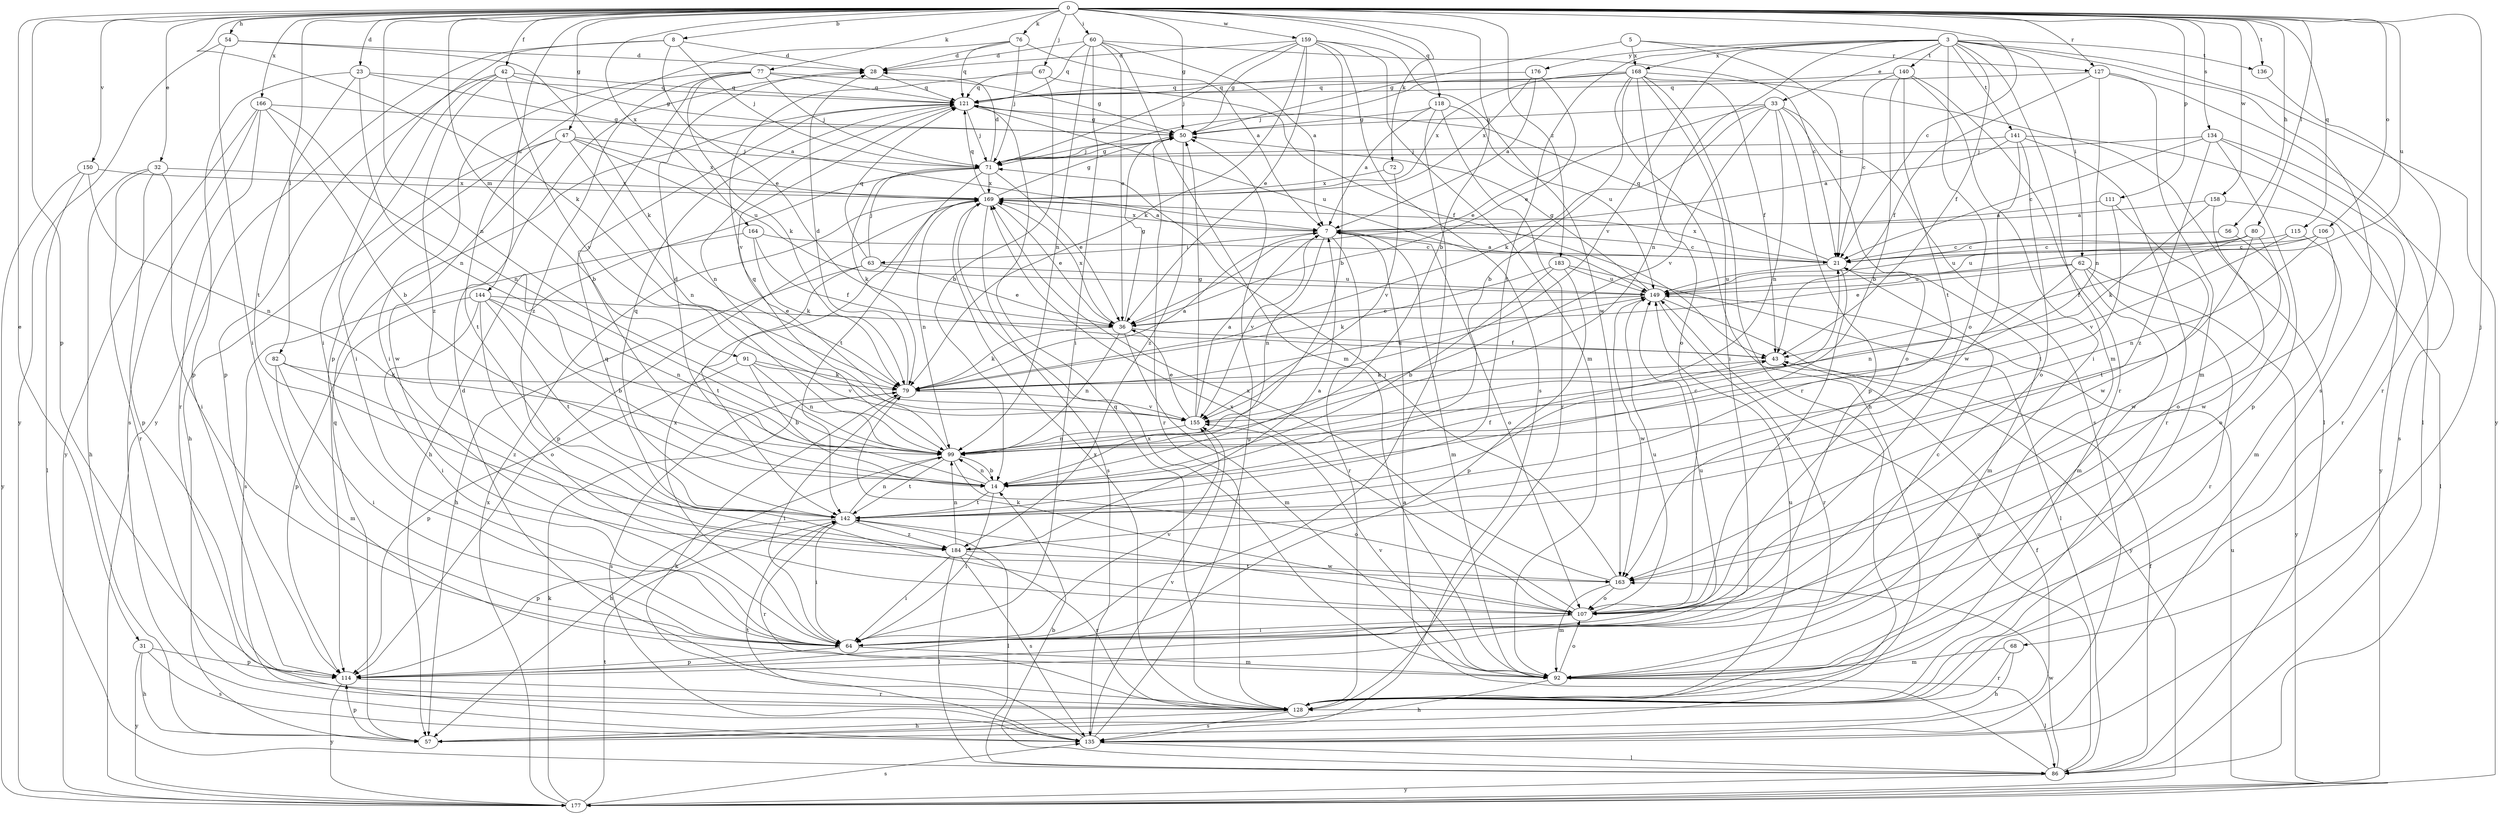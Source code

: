 strict digraph  {
0;
3;
5;
7;
8;
14;
21;
23;
28;
31;
32;
33;
36;
42;
43;
47;
50;
54;
56;
57;
60;
62;
63;
64;
67;
68;
71;
72;
76;
77;
79;
80;
82;
86;
91;
92;
99;
106;
107;
111;
114;
115;
118;
121;
127;
128;
134;
135;
136;
140;
141;
142;
144;
149;
150;
155;
158;
159;
163;
164;
166;
168;
169;
176;
177;
183;
184;
0 -> 8  [label=b];
0 -> 14  [label=b];
0 -> 21  [label=c];
0 -> 23  [label=d];
0 -> 31  [label=e];
0 -> 32  [label=e];
0 -> 42  [label=f];
0 -> 47  [label=g];
0 -> 50  [label=g];
0 -> 54  [label=h];
0 -> 56  [label=h];
0 -> 60  [label=i];
0 -> 67  [label=j];
0 -> 68  [label=j];
0 -> 72  [label=k];
0 -> 76  [label=k];
0 -> 77  [label=k];
0 -> 79  [label=k];
0 -> 80  [label=l];
0 -> 82  [label=l];
0 -> 91  [label=m];
0 -> 99  [label=n];
0 -> 106  [label=o];
0 -> 111  [label=p];
0 -> 114  [label=p];
0 -> 115  [label=q];
0 -> 118  [label=q];
0 -> 127  [label=r];
0 -> 134  [label=s];
0 -> 136  [label=t];
0 -> 144  [label=u];
0 -> 149  [label=u];
0 -> 150  [label=v];
0 -> 158  [label=w];
0 -> 159  [label=w];
0 -> 164  [label=x];
0 -> 166  [label=x];
0 -> 183  [label=z];
3 -> 33  [label=e];
3 -> 43  [label=f];
3 -> 62  [label=i];
3 -> 92  [label=m];
3 -> 99  [label=n];
3 -> 107  [label=o];
3 -> 135  [label=s];
3 -> 136  [label=t];
3 -> 140  [label=t];
3 -> 141  [label=t];
3 -> 142  [label=t];
3 -> 155  [label=v];
3 -> 168  [label=x];
3 -> 176  [label=y];
3 -> 177  [label=y];
5 -> 21  [label=c];
5 -> 50  [label=g];
5 -> 127  [label=r];
5 -> 168  [label=x];
7 -> 21  [label=c];
7 -> 63  [label=i];
7 -> 92  [label=m];
7 -> 99  [label=n];
7 -> 107  [label=o];
7 -> 128  [label=r];
7 -> 155  [label=v];
7 -> 169  [label=x];
8 -> 28  [label=d];
8 -> 36  [label=e];
8 -> 64  [label=i];
8 -> 71  [label=j];
8 -> 177  [label=y];
14 -> 28  [label=d];
14 -> 43  [label=f];
14 -> 64  [label=i];
14 -> 99  [label=n];
14 -> 142  [label=t];
21 -> 7  [label=a];
21 -> 92  [label=m];
21 -> 107  [label=o];
21 -> 121  [label=q];
21 -> 149  [label=u];
21 -> 169  [label=x];
23 -> 7  [label=a];
23 -> 99  [label=n];
23 -> 114  [label=p];
23 -> 121  [label=q];
23 -> 142  [label=t];
28 -> 121  [label=q];
31 -> 57  [label=h];
31 -> 114  [label=p];
31 -> 135  [label=s];
31 -> 177  [label=y];
32 -> 57  [label=h];
32 -> 64  [label=i];
32 -> 114  [label=p];
32 -> 128  [label=r];
32 -> 169  [label=x];
33 -> 36  [label=e];
33 -> 50  [label=g];
33 -> 79  [label=k];
33 -> 99  [label=n];
33 -> 107  [label=o];
33 -> 114  [label=p];
33 -> 135  [label=s];
33 -> 155  [label=v];
36 -> 43  [label=f];
36 -> 50  [label=g];
36 -> 79  [label=k];
36 -> 92  [label=m];
36 -> 99  [label=n];
36 -> 169  [label=x];
42 -> 50  [label=g];
42 -> 64  [label=i];
42 -> 114  [label=p];
42 -> 121  [label=q];
42 -> 155  [label=v];
42 -> 184  [label=z];
43 -> 79  [label=k];
47 -> 57  [label=h];
47 -> 71  [label=j];
47 -> 99  [label=n];
47 -> 142  [label=t];
47 -> 149  [label=u];
47 -> 163  [label=w];
47 -> 169  [label=x];
50 -> 71  [label=j];
50 -> 128  [label=r];
50 -> 184  [label=z];
54 -> 28  [label=d];
54 -> 64  [label=i];
54 -> 79  [label=k];
54 -> 177  [label=y];
56 -> 21  [label=c];
56 -> 107  [label=o];
57 -> 114  [label=p];
57 -> 121  [label=q];
60 -> 7  [label=a];
60 -> 21  [label=c];
60 -> 28  [label=d];
60 -> 36  [label=e];
60 -> 64  [label=i];
60 -> 92  [label=m];
60 -> 99  [label=n];
60 -> 121  [label=q];
62 -> 36  [label=e];
62 -> 92  [label=m];
62 -> 99  [label=n];
62 -> 128  [label=r];
62 -> 149  [label=u];
62 -> 177  [label=y];
63 -> 36  [label=e];
63 -> 57  [label=h];
63 -> 71  [label=j];
63 -> 121  [label=q];
63 -> 142  [label=t];
63 -> 149  [label=u];
64 -> 21  [label=c];
64 -> 92  [label=m];
64 -> 114  [label=p];
64 -> 149  [label=u];
64 -> 155  [label=v];
64 -> 169  [label=x];
67 -> 14  [label=b];
67 -> 43  [label=f];
67 -> 121  [label=q];
67 -> 155  [label=v];
68 -> 57  [label=h];
68 -> 92  [label=m];
68 -> 128  [label=r];
71 -> 28  [label=d];
71 -> 36  [label=e];
71 -> 50  [label=g];
71 -> 57  [label=h];
71 -> 79  [label=k];
71 -> 142  [label=t];
71 -> 169  [label=x];
72 -> 155  [label=v];
72 -> 169  [label=x];
76 -> 7  [label=a];
76 -> 28  [label=d];
76 -> 71  [label=j];
76 -> 114  [label=p];
76 -> 121  [label=q];
77 -> 14  [label=b];
77 -> 50  [label=g];
77 -> 64  [label=i];
77 -> 71  [label=j];
77 -> 79  [label=k];
77 -> 121  [label=q];
77 -> 184  [label=z];
79 -> 7  [label=a];
79 -> 28  [label=d];
79 -> 64  [label=i];
79 -> 135  [label=s];
79 -> 149  [label=u];
79 -> 155  [label=v];
80 -> 21  [label=c];
80 -> 43  [label=f];
80 -> 142  [label=t];
80 -> 149  [label=u];
80 -> 163  [label=w];
82 -> 64  [label=i];
82 -> 79  [label=k];
82 -> 92  [label=m];
82 -> 184  [label=z];
86 -> 7  [label=a];
86 -> 14  [label=b];
86 -> 43  [label=f];
86 -> 149  [label=u];
86 -> 163  [label=w];
86 -> 177  [label=y];
91 -> 14  [label=b];
91 -> 79  [label=k];
91 -> 99  [label=n];
91 -> 114  [label=p];
91 -> 155  [label=v];
92 -> 57  [label=h];
92 -> 86  [label=l];
92 -> 107  [label=o];
92 -> 155  [label=v];
92 -> 169  [label=x];
99 -> 14  [label=b];
99 -> 57  [label=h];
99 -> 107  [label=o];
99 -> 121  [label=q];
99 -> 142  [label=t];
106 -> 21  [label=c];
106 -> 99  [label=n];
106 -> 149  [label=u];
106 -> 163  [label=w];
107 -> 64  [label=i];
107 -> 79  [label=k];
107 -> 121  [label=q];
107 -> 142  [label=t];
107 -> 149  [label=u];
107 -> 169  [label=x];
111 -> 7  [label=a];
111 -> 142  [label=t];
111 -> 163  [label=w];
114 -> 128  [label=r];
114 -> 177  [label=y];
115 -> 21  [label=c];
115 -> 92  [label=m];
115 -> 155  [label=v];
118 -> 7  [label=a];
118 -> 50  [label=g];
118 -> 64  [label=i];
118 -> 128  [label=r];
118 -> 149  [label=u];
121 -> 50  [label=g];
121 -> 71  [label=j];
121 -> 99  [label=n];
121 -> 149  [label=u];
127 -> 43  [label=f];
127 -> 86  [label=l];
127 -> 92  [label=m];
127 -> 99  [label=n];
127 -> 121  [label=q];
128 -> 28  [label=d];
128 -> 57  [label=h];
128 -> 121  [label=q];
128 -> 135  [label=s];
128 -> 149  [label=u];
128 -> 169  [label=x];
134 -> 21  [label=c];
134 -> 71  [label=j];
134 -> 114  [label=p];
134 -> 128  [label=r];
134 -> 135  [label=s];
134 -> 184  [label=z];
135 -> 43  [label=f];
135 -> 50  [label=g];
135 -> 79  [label=k];
135 -> 86  [label=l];
135 -> 142  [label=t];
135 -> 155  [label=v];
136 -> 128  [label=r];
140 -> 14  [label=b];
140 -> 21  [label=c];
140 -> 64  [label=i];
140 -> 121  [label=q];
140 -> 128  [label=r];
140 -> 142  [label=t];
141 -> 7  [label=a];
141 -> 71  [label=j];
141 -> 107  [label=o];
141 -> 128  [label=r];
141 -> 163  [label=w];
141 -> 177  [label=y];
142 -> 21  [label=c];
142 -> 64  [label=i];
142 -> 86  [label=l];
142 -> 99  [label=n];
142 -> 114  [label=p];
142 -> 121  [label=q];
142 -> 128  [label=r];
142 -> 184  [label=z];
144 -> 14  [label=b];
144 -> 36  [label=e];
144 -> 64  [label=i];
144 -> 99  [label=n];
144 -> 107  [label=o];
144 -> 114  [label=p];
144 -> 142  [label=t];
149 -> 36  [label=e];
149 -> 50  [label=g];
149 -> 128  [label=r];
149 -> 163  [label=w];
149 -> 177  [label=y];
150 -> 86  [label=l];
150 -> 99  [label=n];
150 -> 169  [label=x];
150 -> 177  [label=y];
155 -> 7  [label=a];
155 -> 36  [label=e];
155 -> 50  [label=g];
155 -> 99  [label=n];
158 -> 7  [label=a];
158 -> 79  [label=k];
158 -> 86  [label=l];
158 -> 107  [label=o];
159 -> 14  [label=b];
159 -> 28  [label=d];
159 -> 36  [label=e];
159 -> 50  [label=g];
159 -> 71  [label=j];
159 -> 79  [label=k];
159 -> 92  [label=m];
159 -> 135  [label=s];
159 -> 163  [label=w];
163 -> 71  [label=j];
163 -> 92  [label=m];
163 -> 107  [label=o];
163 -> 169  [label=x];
164 -> 21  [label=c];
164 -> 43  [label=f];
164 -> 79  [label=k];
164 -> 135  [label=s];
166 -> 14  [label=b];
166 -> 50  [label=g];
166 -> 99  [label=n];
166 -> 128  [label=r];
166 -> 135  [label=s];
166 -> 177  [label=y];
168 -> 14  [label=b];
168 -> 43  [label=f];
168 -> 57  [label=h];
168 -> 64  [label=i];
168 -> 71  [label=j];
168 -> 86  [label=l];
168 -> 107  [label=o];
168 -> 121  [label=q];
168 -> 128  [label=r];
168 -> 169  [label=x];
169 -> 7  [label=a];
169 -> 36  [label=e];
169 -> 50  [label=g];
169 -> 99  [label=n];
169 -> 114  [label=p];
169 -> 121  [label=q];
169 -> 135  [label=s];
176 -> 7  [label=a];
176 -> 36  [label=e];
176 -> 121  [label=q];
176 -> 169  [label=x];
177 -> 79  [label=k];
177 -> 135  [label=s];
177 -> 142  [label=t];
177 -> 149  [label=u];
177 -> 169  [label=x];
183 -> 14  [label=b];
183 -> 79  [label=k];
183 -> 86  [label=l];
183 -> 114  [label=p];
183 -> 149  [label=u];
184 -> 7  [label=a];
184 -> 64  [label=i];
184 -> 86  [label=l];
184 -> 99  [label=n];
184 -> 128  [label=r];
184 -> 135  [label=s];
184 -> 163  [label=w];
}
